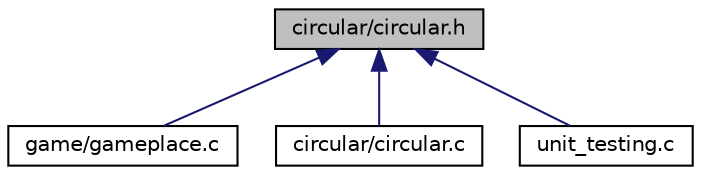 digraph "circular/circular.h"
{
  edge [fontname="Helvetica",fontsize="10",labelfontname="Helvetica",labelfontsize="10"];
  node [fontname="Helvetica",fontsize="10",shape=record];
  Node6 [label="circular/circular.h",height=0.2,width=0.4,color="black", fillcolor="grey75", style="filled", fontcolor="black"];
  Node6 -> Node7 [dir="back",color="midnightblue",fontsize="10",style="solid",fontname="Helvetica"];
  Node7 [label="game/gameplace.c",height=0.2,width=0.4,color="black", fillcolor="white", style="filled",URL="$gameplace_8c.html"];
  Node6 -> Node8 [dir="back",color="midnightblue",fontsize="10",style="solid",fontname="Helvetica"];
  Node8 [label="circular/circular.c",height=0.2,width=0.4,color="black", fillcolor="white", style="filled",URL="$circular_8c.html"];
  Node6 -> Node9 [dir="back",color="midnightblue",fontsize="10",style="solid",fontname="Helvetica"];
  Node9 [label="unit_testing.c",height=0.2,width=0.4,color="black", fillcolor="white", style="filled",URL="$unit__testing_8c.html"];
}
